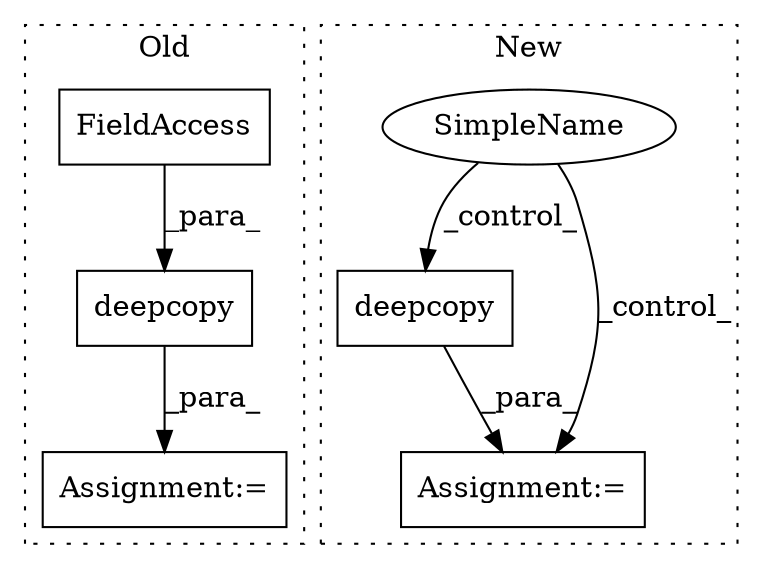 digraph G {
subgraph cluster0 {
1 [label="deepcopy" a="32" s="1071,1099" l="9,1" shape="box"];
3 [label="Assignment:=" a="7" s="1070" l="1" shape="box"];
5 [label="FieldAccess" a="22" s="1080" l="19" shape="box"];
label = "Old";
style="dotted";
}
subgraph cluster1 {
2 [label="deepcopy" a="32" s="1191,1223" l="9,1" shape="box"];
4 [label="Assignment:=" a="7" s="1190" l="1" shape="box"];
6 [label="SimpleName" a="42" s="" l="" shape="ellipse"];
label = "New";
style="dotted";
}
1 -> 3 [label="_para_"];
2 -> 4 [label="_para_"];
5 -> 1 [label="_para_"];
6 -> 2 [label="_control_"];
6 -> 4 [label="_control_"];
}